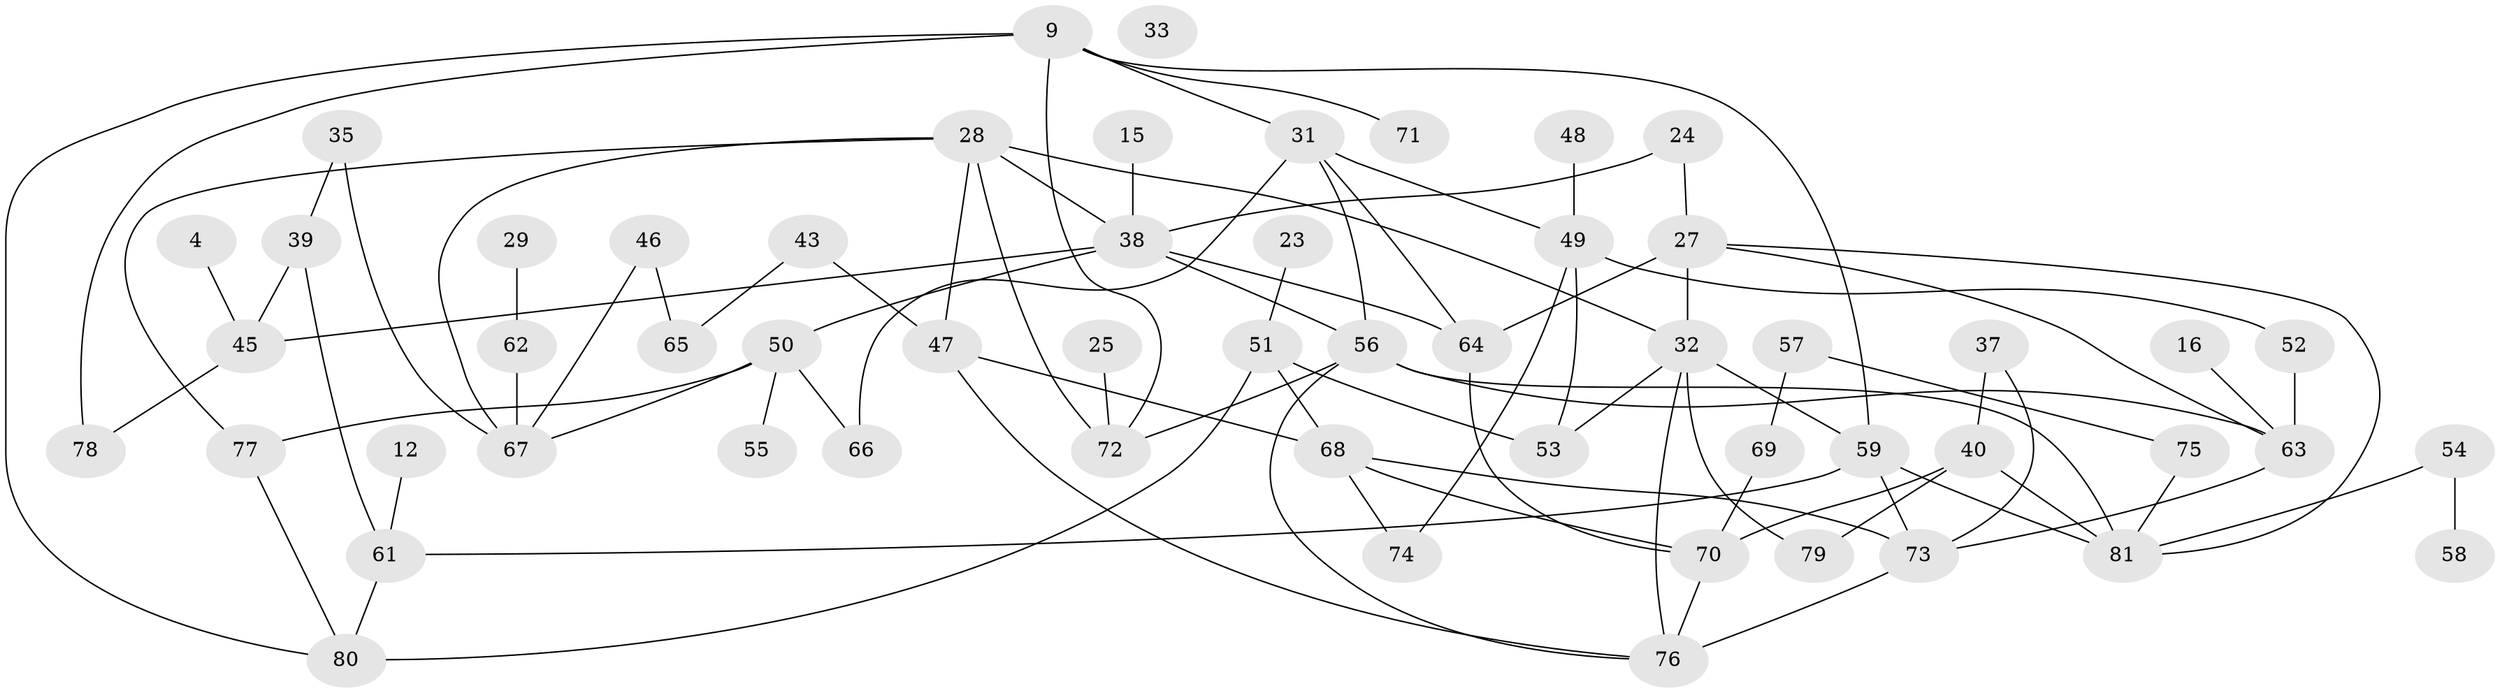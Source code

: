 // original degree distribution, {3: 0.19753086419753085, 1: 0.14814814814814814, 5: 0.12345679012345678, 2: 0.2716049382716049, 7: 0.024691358024691357, 4: 0.18518518518518517, 6: 0.037037037037037035, 0: 0.012345679012345678}
// Generated by graph-tools (version 1.1) at 2025/42/03/04/25 21:42:34]
// undirected, 56 vertices, 88 edges
graph export_dot {
graph [start="1"]
  node [color=gray90,style=filled];
  4;
  9;
  12;
  15;
  16;
  23;
  24;
  25;
  27;
  28 [super="+8"];
  29;
  31 [super="+21+30"];
  32;
  33;
  35;
  37;
  38 [super="+7+10"];
  39;
  40 [super="+22"];
  43;
  45 [super="+34"];
  46;
  47;
  48;
  49;
  50;
  51 [super="+41+17"];
  52;
  53;
  54;
  55;
  56 [super="+20"];
  57;
  58;
  59 [super="+3+11+26"];
  61;
  62;
  63 [super="+19"];
  64;
  65;
  66;
  67;
  68 [super="+42"];
  69;
  70 [super="+6"];
  71;
  72 [super="+18"];
  73 [super="+36"];
  74;
  75;
  76 [super="+44+60"];
  77;
  78 [super="+13"];
  79;
  80 [super="+1"];
  81 [super="+14"];
  4 -- 45;
  9 -- 31;
  9 -- 59;
  9 -- 71;
  9 -- 72;
  9 -- 78 [weight=2];
  9 -- 80;
  12 -- 61;
  15 -- 38;
  16 -- 63;
  23 -- 51;
  24 -- 27;
  24 -- 38;
  25 -- 72;
  27 -- 32;
  27 -- 63;
  27 -- 64;
  27 -- 81;
  28 -- 47;
  28 -- 67;
  28 -- 72;
  28 -- 77;
  28 -- 32;
  28 -- 38 [weight=2];
  29 -- 62;
  31 -- 49;
  31 -- 64;
  31 -- 56;
  31 -- 66;
  32 -- 53;
  32 -- 59;
  32 -- 76 [weight=2];
  32 -- 79;
  35 -- 39;
  35 -- 67;
  37 -- 40;
  37 -- 73;
  38 -- 56;
  38 -- 45;
  38 -- 64;
  38 -- 50;
  39 -- 45 [weight=2];
  39 -- 61;
  40 -- 79;
  40 -- 70 [weight=2];
  40 -- 81;
  43 -- 47;
  43 -- 65;
  45 -- 78;
  46 -- 65;
  46 -- 67;
  47 -- 68;
  47 -- 76;
  48 -- 49;
  49 -- 52;
  49 -- 53;
  49 -- 74;
  50 -- 55;
  50 -- 66;
  50 -- 67;
  50 -- 77;
  51 -- 80;
  51 -- 68;
  51 -- 53;
  52 -- 63;
  54 -- 58;
  54 -- 81;
  56 -- 81;
  56 -- 63 [weight=2];
  56 -- 76;
  56 -- 72;
  57 -- 69;
  57 -- 75;
  59 -- 61;
  59 -- 81;
  59 -- 73;
  61 -- 80;
  62 -- 67;
  63 -- 73 [weight=2];
  64 -- 70;
  68 -- 74;
  68 -- 73 [weight=2];
  68 -- 70;
  69 -- 70;
  70 -- 76 [weight=2];
  73 -- 76 [weight=2];
  75 -- 81;
  77 -- 80;
}
